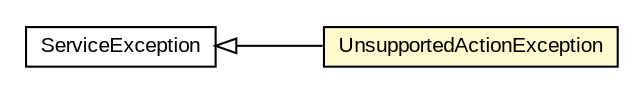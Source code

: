#!/usr/local/bin/dot
#
# Class diagram 
# Generated by UMLGraph version R5_6-24-gf6e263 (http://www.umlgraph.org/)
#

digraph G {
	edge [fontname="arial",fontsize=10,labelfontname="arial",labelfontsize=10];
	node [fontname="arial",fontsize=10,shape=plaintext];
	nodesep=0.25;
	ranksep=0.5;
	rankdir=LR;
	// com.gwtplatform.dispatch.shared.UnsupportedActionException
	c521492 [label=<<table title="com.gwtplatform.dispatch.shared.UnsupportedActionException" border="0" cellborder="1" cellspacing="0" cellpadding="2" port="p" bgcolor="lemonChiffon" href="./UnsupportedActionException.html">
		<tr><td><table border="0" cellspacing="0" cellpadding="1">
<tr><td align="center" balign="center"> UnsupportedActionException </td></tr>
		</table></td></tr>
		</table>>, URL="./UnsupportedActionException.html", fontname="arial", fontcolor="black", fontsize=10.0];
	// com.gwtplatform.dispatch.shared.ServiceException
	c521495 [label=<<table title="com.gwtplatform.dispatch.shared.ServiceException" border="0" cellborder="1" cellspacing="0" cellpadding="2" port="p" href="./ServiceException.html">
		<tr><td><table border="0" cellspacing="0" cellpadding="1">
<tr><td align="center" balign="center"> ServiceException </td></tr>
		</table></td></tr>
		</table>>, URL="./ServiceException.html", fontname="arial", fontcolor="black", fontsize=10.0];
	//com.gwtplatform.dispatch.shared.UnsupportedActionException extends com.gwtplatform.dispatch.shared.ServiceException
	c521495:p -> c521492:p [dir=back,arrowtail=empty];
}

